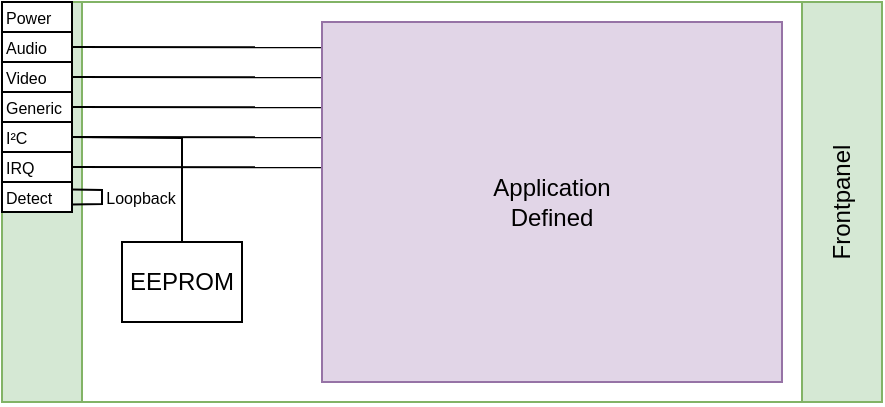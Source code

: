 <mxfile>
    <diagram id="GUkRdUyIuSBApQzKnwvI" name="Page-1">
        <mxGraphModel dx="793" dy="240" grid="1" gridSize="5" guides="1" tooltips="1" connect="1" arrows="1" fold="1" page="0" pageScale="1" pageWidth="1169" pageHeight="827" math="0" shadow="0">
            <root>
                <mxCell id="0"/>
                <mxCell id="1" parent="0"/>
                <mxCell id="60" style="edgeStyle=none;rounded=0;html=1;exitX=1;exitY=1;exitDx=0;exitDy=0;entryX=0;entryY=1;entryDx=0;entryDy=0;endArrow=none;endFill=0;fillColor=#d5e8d4;strokeColor=#82b366;" edge="1" parent="1" source="25" target="58">
                    <mxGeometry relative="1" as="geometry"/>
                </mxCell>
                <mxCell id="25" value="" style="rounded=0;whiteSpace=wrap;html=1;fillColor=#d5e8d4;strokeColor=#82b366;" parent="1" vertex="1">
                    <mxGeometry x="220" y="220" width="40" height="200" as="geometry"/>
                </mxCell>
                <mxCell id="59" style="edgeStyle=none;html=1;exitX=1;exitY=0;exitDx=0;exitDy=0;entryX=0;entryY=0;entryDx=0;entryDy=0;rounded=0;endArrow=none;endFill=0;fillColor=#d5e8d4;strokeColor=#82b366;" edge="1" parent="1" source="28" target="58">
                    <mxGeometry relative="1" as="geometry"/>
                </mxCell>
                <mxCell id="28" value="Power" style="rounded=0;whiteSpace=wrap;html=1;fontSize=8;align=left;" parent="1" vertex="1">
                    <mxGeometry x="220" y="220" width="35" height="15" as="geometry"/>
                </mxCell>
                <mxCell id="66" style="edgeStyle=none;rounded=0;html=1;exitX=1;exitY=0.5;exitDx=0;exitDy=0;endArrow=none;endFill=0;" edge="1" parent="1" source="31">
                    <mxGeometry relative="1" as="geometry">
                        <mxPoint x="380" y="242.667" as="targetPoint"/>
                    </mxGeometry>
                </mxCell>
                <mxCell id="31" value="Audio" style="rounded=0;whiteSpace=wrap;html=1;fontSize=8;align=left;" parent="1" vertex="1">
                    <mxGeometry x="220" y="235" width="35" height="15" as="geometry"/>
                </mxCell>
                <mxCell id="65" style="edgeStyle=none;rounded=0;html=1;exitX=1;exitY=0.5;exitDx=0;exitDy=0;endArrow=none;endFill=0;" edge="1" parent="1" source="32">
                    <mxGeometry relative="1" as="geometry">
                        <mxPoint x="380" y="257.667" as="targetPoint"/>
                    </mxGeometry>
                </mxCell>
                <mxCell id="32" value="Video" style="rounded=0;whiteSpace=wrap;html=1;fontSize=8;align=left;" parent="1" vertex="1">
                    <mxGeometry x="220" y="250" width="35" height="15" as="geometry"/>
                </mxCell>
                <mxCell id="64" style="edgeStyle=none;rounded=0;html=1;exitX=1;exitY=0.5;exitDx=0;exitDy=0;endArrow=none;endFill=0;" edge="1" parent="1" source="40">
                    <mxGeometry relative="1" as="geometry">
                        <mxPoint x="380" y="272.667" as="targetPoint"/>
                    </mxGeometry>
                </mxCell>
                <mxCell id="40" value="Generic" style="rounded=0;whiteSpace=wrap;html=1;fontSize=8;align=left;" parent="1" vertex="1">
                    <mxGeometry x="220" y="265" width="35" height="15" as="geometry"/>
                </mxCell>
                <mxCell id="62" style="edgeStyle=none;rounded=0;html=1;exitX=1;exitY=0.5;exitDx=0;exitDy=0;entryX=0.5;entryY=0;entryDx=0;entryDy=0;endArrow=none;endFill=0;" edge="1" parent="1" source="46" target="61">
                    <mxGeometry relative="1" as="geometry">
                        <Array as="points">
                            <mxPoint x="310" y="288"/>
                        </Array>
                    </mxGeometry>
                </mxCell>
                <mxCell id="63" style="edgeStyle=none;rounded=0;html=1;exitX=1;exitY=0.5;exitDx=0;exitDy=0;endArrow=none;endFill=0;" edge="1" parent="1" source="46">
                    <mxGeometry relative="1" as="geometry">
                        <mxPoint x="380" y="287.667" as="targetPoint"/>
                    </mxGeometry>
                </mxCell>
                <mxCell id="46" value="I²C" style="rounded=0;whiteSpace=wrap;html=1;fontSize=8;align=left;" parent="1" vertex="1">
                    <mxGeometry x="220" y="280" width="35" height="15" as="geometry"/>
                </mxCell>
                <mxCell id="67" style="edgeStyle=none;rounded=0;html=1;exitX=1;exitY=0.5;exitDx=0;exitDy=0;endArrow=none;endFill=0;" edge="1" parent="1" source="51">
                    <mxGeometry relative="1" as="geometry">
                        <mxPoint x="380" y="302.667" as="targetPoint"/>
                    </mxGeometry>
                </mxCell>
                <mxCell id="51" value="IRQ" style="rounded=0;whiteSpace=wrap;html=1;fontSize=8;align=left;" parent="1" vertex="1">
                    <mxGeometry x="220" y="295" width="35" height="15" as="geometry"/>
                </mxCell>
                <mxCell id="52" value="Detect" style="rounded=0;whiteSpace=wrap;html=1;fontSize=8;align=left;" parent="1" vertex="1">
                    <mxGeometry x="220" y="310" width="35" height="15" as="geometry"/>
                </mxCell>
                <mxCell id="58" value="Frontpanel" style="rounded=0;whiteSpace=wrap;html=1;fillColor=#d5e8d4;strokeColor=#82b366;horizontal=0;" vertex="1" parent="1">
                    <mxGeometry x="620" y="220" width="40" height="200" as="geometry"/>
                </mxCell>
                <mxCell id="61" value="EEPROM" style="rounded=0;whiteSpace=wrap;html=1;" vertex="1" parent="1">
                    <mxGeometry x="280" y="340" width="60" height="40" as="geometry"/>
                </mxCell>
                <mxCell id="68" style="edgeStyle=none;rounded=0;html=1;exitX=1;exitY=0.75;exitDx=0;exitDy=0;entryX=1;entryY=0.25;entryDx=0;entryDy=0;endArrow=none;endFill=0;" edge="1" parent="1" source="52" target="52">
                    <mxGeometry relative="1" as="geometry">
                        <Array as="points">
                            <mxPoint x="270" y="321"/>
                            <mxPoint x="270" y="314"/>
                        </Array>
                    </mxGeometry>
                </mxCell>
                <mxCell id="71" value="Loopback" style="edgeLabel;html=1;align=center;verticalAlign=middle;resizable=0;points=[];fontSize=8;" vertex="1" connectable="0" parent="68">
                    <mxGeometry x="-0.49" relative="1" as="geometry">
                        <mxPoint x="24" y="-3" as="offset"/>
                    </mxGeometry>
                </mxCell>
                <mxCell id="69" value="Application&lt;br&gt;Defined" style="rounded=0;whiteSpace=wrap;html=1;fillColor=#e1d5e7;strokeColor=#9673a6;" vertex="1" parent="1">
                    <mxGeometry x="380" y="230" width="230" height="180" as="geometry"/>
                </mxCell>
            </root>
        </mxGraphModel>
    </diagram>
</mxfile>